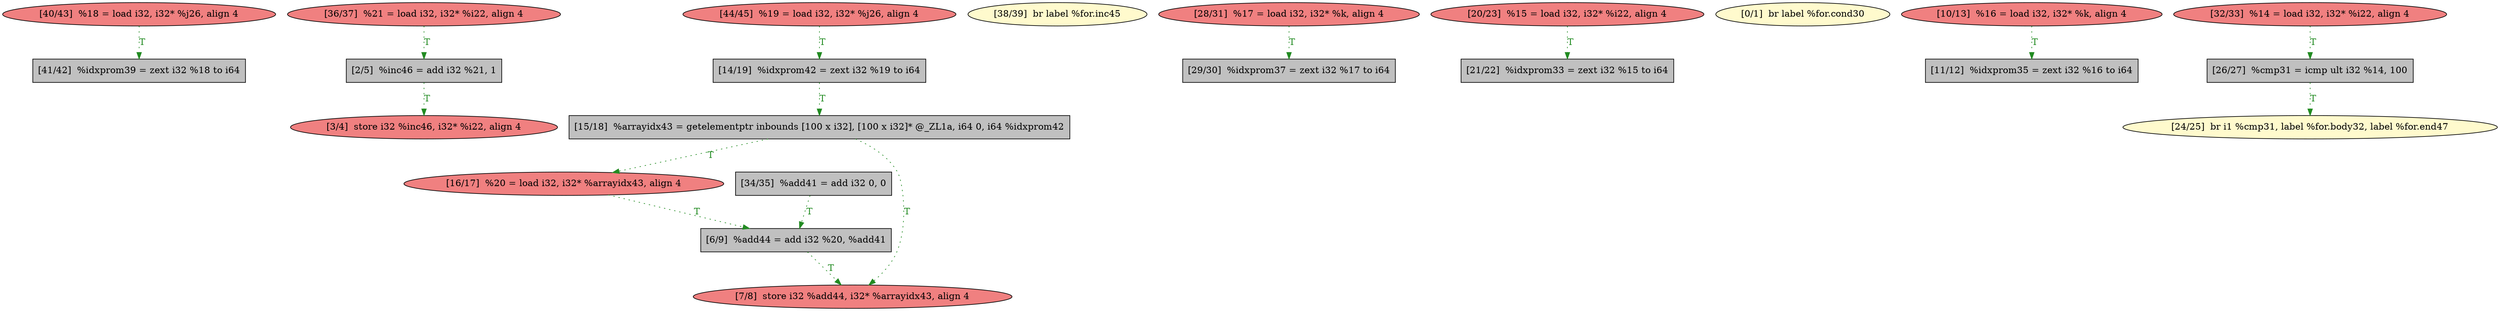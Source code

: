 
digraph G {


node1259 [fillcolor=grey,label="[41/42]  %idxprom39 = zext i32 %18 to i64",shape=rectangle,style=filled ]
node1257 [fillcolor=lightcoral,label="[3/4]  store i32 %inc46, i32* %i22, align 4",shape=ellipse,style=filled ]
node1256 [fillcolor=lightcoral,label="[40/43]  %18 = load i32, i32* %j26, align 4",shape=ellipse,style=filled ]
node1255 [fillcolor=lightcoral,label="[16/17]  %20 = load i32, i32* %arrayidx43, align 4",shape=ellipse,style=filled ]
node1254 [fillcolor=lemonchiffon,label="[38/39]  br label %for.inc45",shape=ellipse,style=filled ]
node1242 [fillcolor=grey,label="[14/19]  %idxprom42 = zext i32 %19 to i64",shape=rectangle,style=filled ]
node1247 [fillcolor=lightcoral,label="[28/31]  %17 = load i32, i32* %k, align 4",shape=ellipse,style=filled ]
node1243 [fillcolor=lightcoral,label="[20/23]  %15 = load i32, i32* %i22, align 4",shape=ellipse,style=filled ]
node1238 [fillcolor=lemonchiffon,label="[0/1]  br label %for.cond30",shape=ellipse,style=filled ]
node1241 [fillcolor=lightcoral,label="[10/13]  %16 = load i32, i32* %k, align 4",shape=ellipse,style=filled ]
node1240 [fillcolor=grey,label="[6/9]  %add44 = add i32 %20, %add41",shape=rectangle,style=filled ]
node1244 [fillcolor=lemonchiffon,label="[24/25]  br i1 %cmp31, label %for.body32, label %for.end47",shape=ellipse,style=filled ]
node1245 [fillcolor=grey,label="[26/27]  %cmp31 = icmp ult i32 %14, 100",shape=rectangle,style=filled ]
node1249 [fillcolor=lightcoral,label="[32/33]  %14 = load i32, i32* %i22, align 4",shape=ellipse,style=filled ]
node1258 [fillcolor=lightcoral,label="[7/8]  store i32 %add44, i32* %arrayidx43, align 4",shape=ellipse,style=filled ]
node1239 [fillcolor=grey,label="[2/5]  %inc46 = add i32 %21, 1",shape=rectangle,style=filled ]
node1246 [fillcolor=grey,label="[21/22]  %idxprom33 = zext i32 %15 to i64",shape=rectangle,style=filled ]
node1248 [fillcolor=grey,label="[29/30]  %idxprom37 = zext i32 %17 to i64",shape=rectangle,style=filled ]
node1250 [fillcolor=grey,label="[34/35]  %add41 = add i32 0, 0",shape=rectangle,style=filled ]
node1260 [fillcolor=lightcoral,label="[44/45]  %19 = load i32, i32* %j26, align 4",shape=ellipse,style=filled ]
node1251 [fillcolor=lightcoral,label="[36/37]  %21 = load i32, i32* %i22, align 4",shape=ellipse,style=filled ]
node1252 [fillcolor=grey,label="[11/12]  %idxprom35 = zext i32 %16 to i64",shape=rectangle,style=filled ]
node1253 [fillcolor=grey,label="[15/18]  %arrayidx43 = getelementptr inbounds [100 x i32], [100 x i32]* @_ZL1a, i64 0, i64 %idxprom42",shape=rectangle,style=filled ]

node1243->node1246 [style=dotted,color=forestgreen,label="T",fontcolor=forestgreen ]
node1247->node1248 [style=dotted,color=forestgreen,label="T",fontcolor=forestgreen ]
node1256->node1259 [style=dotted,color=forestgreen,label="T",fontcolor=forestgreen ]
node1251->node1239 [style=dotted,color=forestgreen,label="T",fontcolor=forestgreen ]
node1250->node1240 [style=dotted,color=forestgreen,label="T",fontcolor=forestgreen ]
node1245->node1244 [style=dotted,color=forestgreen,label="T",fontcolor=forestgreen ]
node1239->node1257 [style=dotted,color=forestgreen,label="T",fontcolor=forestgreen ]
node1242->node1253 [style=dotted,color=forestgreen,label="T",fontcolor=forestgreen ]
node1253->node1255 [style=dotted,color=forestgreen,label="T",fontcolor=forestgreen ]
node1255->node1240 [style=dotted,color=forestgreen,label="T",fontcolor=forestgreen ]
node1241->node1252 [style=dotted,color=forestgreen,label="T",fontcolor=forestgreen ]
node1249->node1245 [style=dotted,color=forestgreen,label="T",fontcolor=forestgreen ]
node1253->node1258 [style=dotted,color=forestgreen,label="T",fontcolor=forestgreen ]
node1240->node1258 [style=dotted,color=forestgreen,label="T",fontcolor=forestgreen ]
node1260->node1242 [style=dotted,color=forestgreen,label="T",fontcolor=forestgreen ]


}
